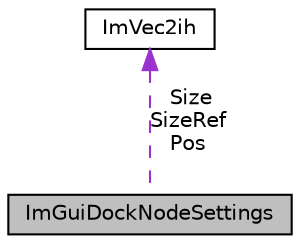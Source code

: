 digraph "ImGuiDockNodeSettings"
{
 // LATEX_PDF_SIZE
  edge [fontname="Helvetica",fontsize="10",labelfontname="Helvetica",labelfontsize="10"];
  node [fontname="Helvetica",fontsize="10",shape=record];
  Node1 [label="ImGuiDockNodeSettings",height=0.2,width=0.4,color="black", fillcolor="grey75", style="filled", fontcolor="black",tooltip=" "];
  Node2 -> Node1 [dir="back",color="darkorchid3",fontsize="10",style="dashed",label=" Size\nSizeRef\nPos" ,fontname="Helvetica"];
  Node2 [label="ImVec2ih",height=0.2,width=0.4,color="black", fillcolor="white", style="filled",URL="$structImVec2ih.html",tooltip=" "];
}
